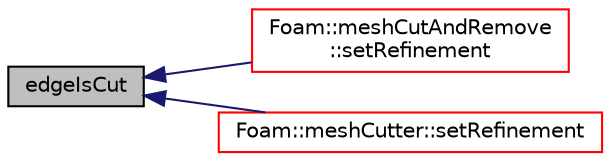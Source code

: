 digraph "edgeIsCut"
{
  bgcolor="transparent";
  edge [fontname="Helvetica",fontsize="10",labelfontname="Helvetica",labelfontsize="10"];
  node [fontname="Helvetica",fontsize="10",shape=record];
  rankdir="LR";
  Node1 [label="edgeIsCut",height=0.2,width=0.4,color="black", fillcolor="grey75", style="filled", fontcolor="black"];
  Node1 -> Node2 [dir="back",color="midnightblue",fontsize="10",style="solid",fontname="Helvetica"];
  Node2 [label="Foam::meshCutAndRemove\l::setRefinement",height=0.2,width=0.4,color="red",URL="$a01494.html#ad6a2acdc12be8ac11fcb64607238e053",tooltip="Do actual cutting with cut description. Inserts mesh changes. "];
  Node1 -> Node3 [dir="back",color="midnightblue",fontsize="10",style="solid",fontname="Helvetica"];
  Node3 [label="Foam::meshCutter::setRefinement",height=0.2,width=0.4,color="red",URL="$a01495.html#ad6964ecaeb84631835d8a4e51bf706bb",tooltip="Do actual cutting with cut description. Inserts mesh changes. "];
}
